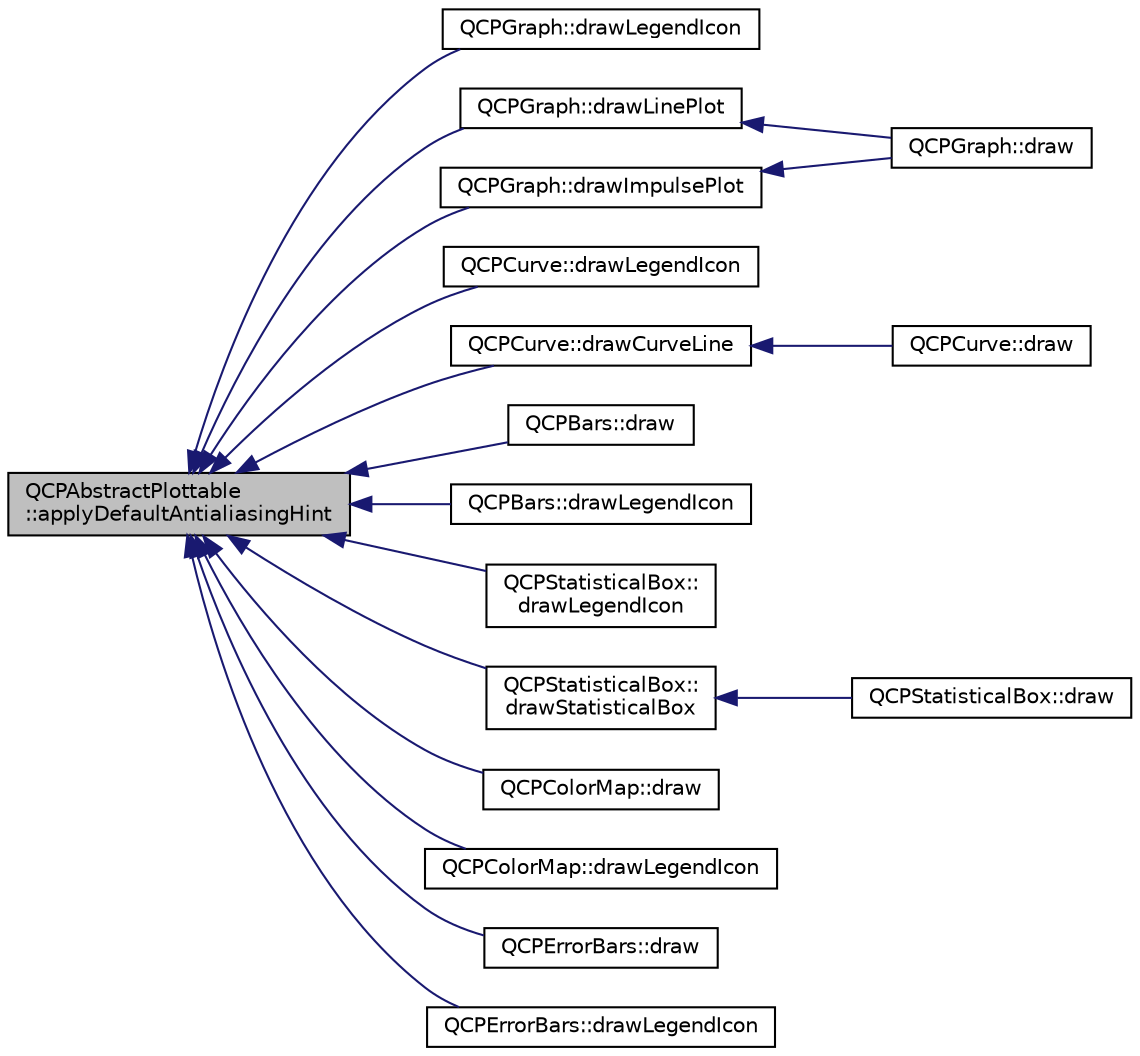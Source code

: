 digraph "QCPAbstractPlottable::applyDefaultAntialiasingHint"
{
  edge [fontname="Helvetica",fontsize="10",labelfontname="Helvetica",labelfontsize="10"];
  node [fontname="Helvetica",fontsize="10",shape=record];
  rankdir="LR";
  Node39 [label="QCPAbstractPlottable\l::applyDefaultAntialiasingHint",height=0.2,width=0.4,color="black", fillcolor="grey75", style="filled", fontcolor="black"];
  Node39 -> Node40 [dir="back",color="midnightblue",fontsize="10",style="solid",fontname="Helvetica"];
  Node40 [label="QCPGraph::drawLegendIcon",height=0.2,width=0.4,color="black", fillcolor="white", style="filled",URL="$class_q_c_p_graph.html#a6efbab06c400bdb15e28b2d0a4ecc18a"];
  Node39 -> Node41 [dir="back",color="midnightblue",fontsize="10",style="solid",fontname="Helvetica"];
  Node41 [label="QCPGraph::drawLinePlot",height=0.2,width=0.4,color="black", fillcolor="white", style="filled",URL="$class_q_c_p_graph.html#a4c3edacb2a11064bf2e16b322156aeda"];
  Node41 -> Node42 [dir="back",color="midnightblue",fontsize="10",style="solid",fontname="Helvetica"];
  Node42 [label="QCPGraph::draw",height=0.2,width=0.4,color="black", fillcolor="white", style="filled",URL="$class_q_c_p_graph.html#a2b0849598f06e834b43ce18cd13bcdc3"];
  Node39 -> Node43 [dir="back",color="midnightblue",fontsize="10",style="solid",fontname="Helvetica"];
  Node43 [label="QCPGraph::drawImpulsePlot",height=0.2,width=0.4,color="black", fillcolor="white", style="filled",URL="$class_q_c_p_graph.html#a217ef6bf6c5689eb1dcbe02187d2cc61"];
  Node43 -> Node42 [dir="back",color="midnightblue",fontsize="10",style="solid",fontname="Helvetica"];
  Node39 -> Node44 [dir="back",color="midnightblue",fontsize="10",style="solid",fontname="Helvetica"];
  Node44 [label="QCPCurve::drawLegendIcon",height=0.2,width=0.4,color="black", fillcolor="white", style="filled",URL="$class_q_c_p_curve.html#aac6e94afbce4002d2cd7793250154e84"];
  Node39 -> Node45 [dir="back",color="midnightblue",fontsize="10",style="solid",fontname="Helvetica"];
  Node45 [label="QCPCurve::drawCurveLine",height=0.2,width=0.4,color="black", fillcolor="white", style="filled",URL="$class_q_c_p_curve.html#aa4d7415f7c69eb7820263941f7d88e2c"];
  Node45 -> Node46 [dir="back",color="midnightblue",fontsize="10",style="solid",fontname="Helvetica"];
  Node46 [label="QCPCurve::draw",height=0.2,width=0.4,color="black", fillcolor="white", style="filled",URL="$class_q_c_p_curve.html#ac199d41d23865cd68bd7b598308a4433"];
  Node39 -> Node47 [dir="back",color="midnightblue",fontsize="10",style="solid",fontname="Helvetica"];
  Node47 [label="QCPBars::draw",height=0.2,width=0.4,color="black", fillcolor="white", style="filled",URL="$class_q_c_p_bars.html#aa267c20650d55084c3f47cb2f8fac9dc"];
  Node39 -> Node48 [dir="back",color="midnightblue",fontsize="10",style="solid",fontname="Helvetica"];
  Node48 [label="QCPBars::drawLegendIcon",height=0.2,width=0.4,color="black", fillcolor="white", style="filled",URL="$class_q_c_p_bars.html#aee7c3e1763fd6b504c45baa8775be7b7"];
  Node39 -> Node49 [dir="back",color="midnightblue",fontsize="10",style="solid",fontname="Helvetica"];
  Node49 [label="QCPStatisticalBox::\ldrawLegendIcon",height=0.2,width=0.4,color="black", fillcolor="white", style="filled",URL="$class_q_c_p_statistical_box.html#ad286c63a79c21d5231a4b6c6fdbb914f"];
  Node39 -> Node50 [dir="back",color="midnightblue",fontsize="10",style="solid",fontname="Helvetica"];
  Node50 [label="QCPStatisticalBox::\ldrawStatisticalBox",height=0.2,width=0.4,color="black", fillcolor="white", style="filled",URL="$class_q_c_p_statistical_box.html#a02dc6b561be8203d460d7263da74b8a9"];
  Node50 -> Node51 [dir="back",color="midnightblue",fontsize="10",style="solid",fontname="Helvetica"];
  Node51 [label="QCPStatisticalBox::draw",height=0.2,width=0.4,color="black", fillcolor="white", style="filled",URL="$class_q_c_p_statistical_box.html#afcff35fa79728cfe10e80e0702014fea"];
  Node39 -> Node52 [dir="back",color="midnightblue",fontsize="10",style="solid",fontname="Helvetica"];
  Node52 [label="QCPColorMap::draw",height=0.2,width=0.4,color="black", fillcolor="white", style="filled",URL="$class_q_c_p_color_map.html#a6b628014d2939368935efd0a788648c8"];
  Node39 -> Node53 [dir="back",color="midnightblue",fontsize="10",style="solid",fontname="Helvetica"];
  Node53 [label="QCPColorMap::drawLegendIcon",height=0.2,width=0.4,color="black", fillcolor="white", style="filled",URL="$class_q_c_p_color_map.html#adeaa5e262a03b7f021bd1aa6f1e60ce9"];
  Node39 -> Node54 [dir="back",color="midnightblue",fontsize="10",style="solid",fontname="Helvetica"];
  Node54 [label="QCPErrorBars::draw",height=0.2,width=0.4,color="black", fillcolor="white", style="filled",URL="$class_q_c_p_error_bars.html#a801e85931372abf2a1034bfb2eac5cd2"];
  Node39 -> Node55 [dir="back",color="midnightblue",fontsize="10",style="solid",fontname="Helvetica"];
  Node55 [label="QCPErrorBars::drawLegendIcon",height=0.2,width=0.4,color="black", fillcolor="white", style="filled",URL="$class_q_c_p_error_bars.html#a20f5d292e66103f26bca00b11ce417b4"];
}
